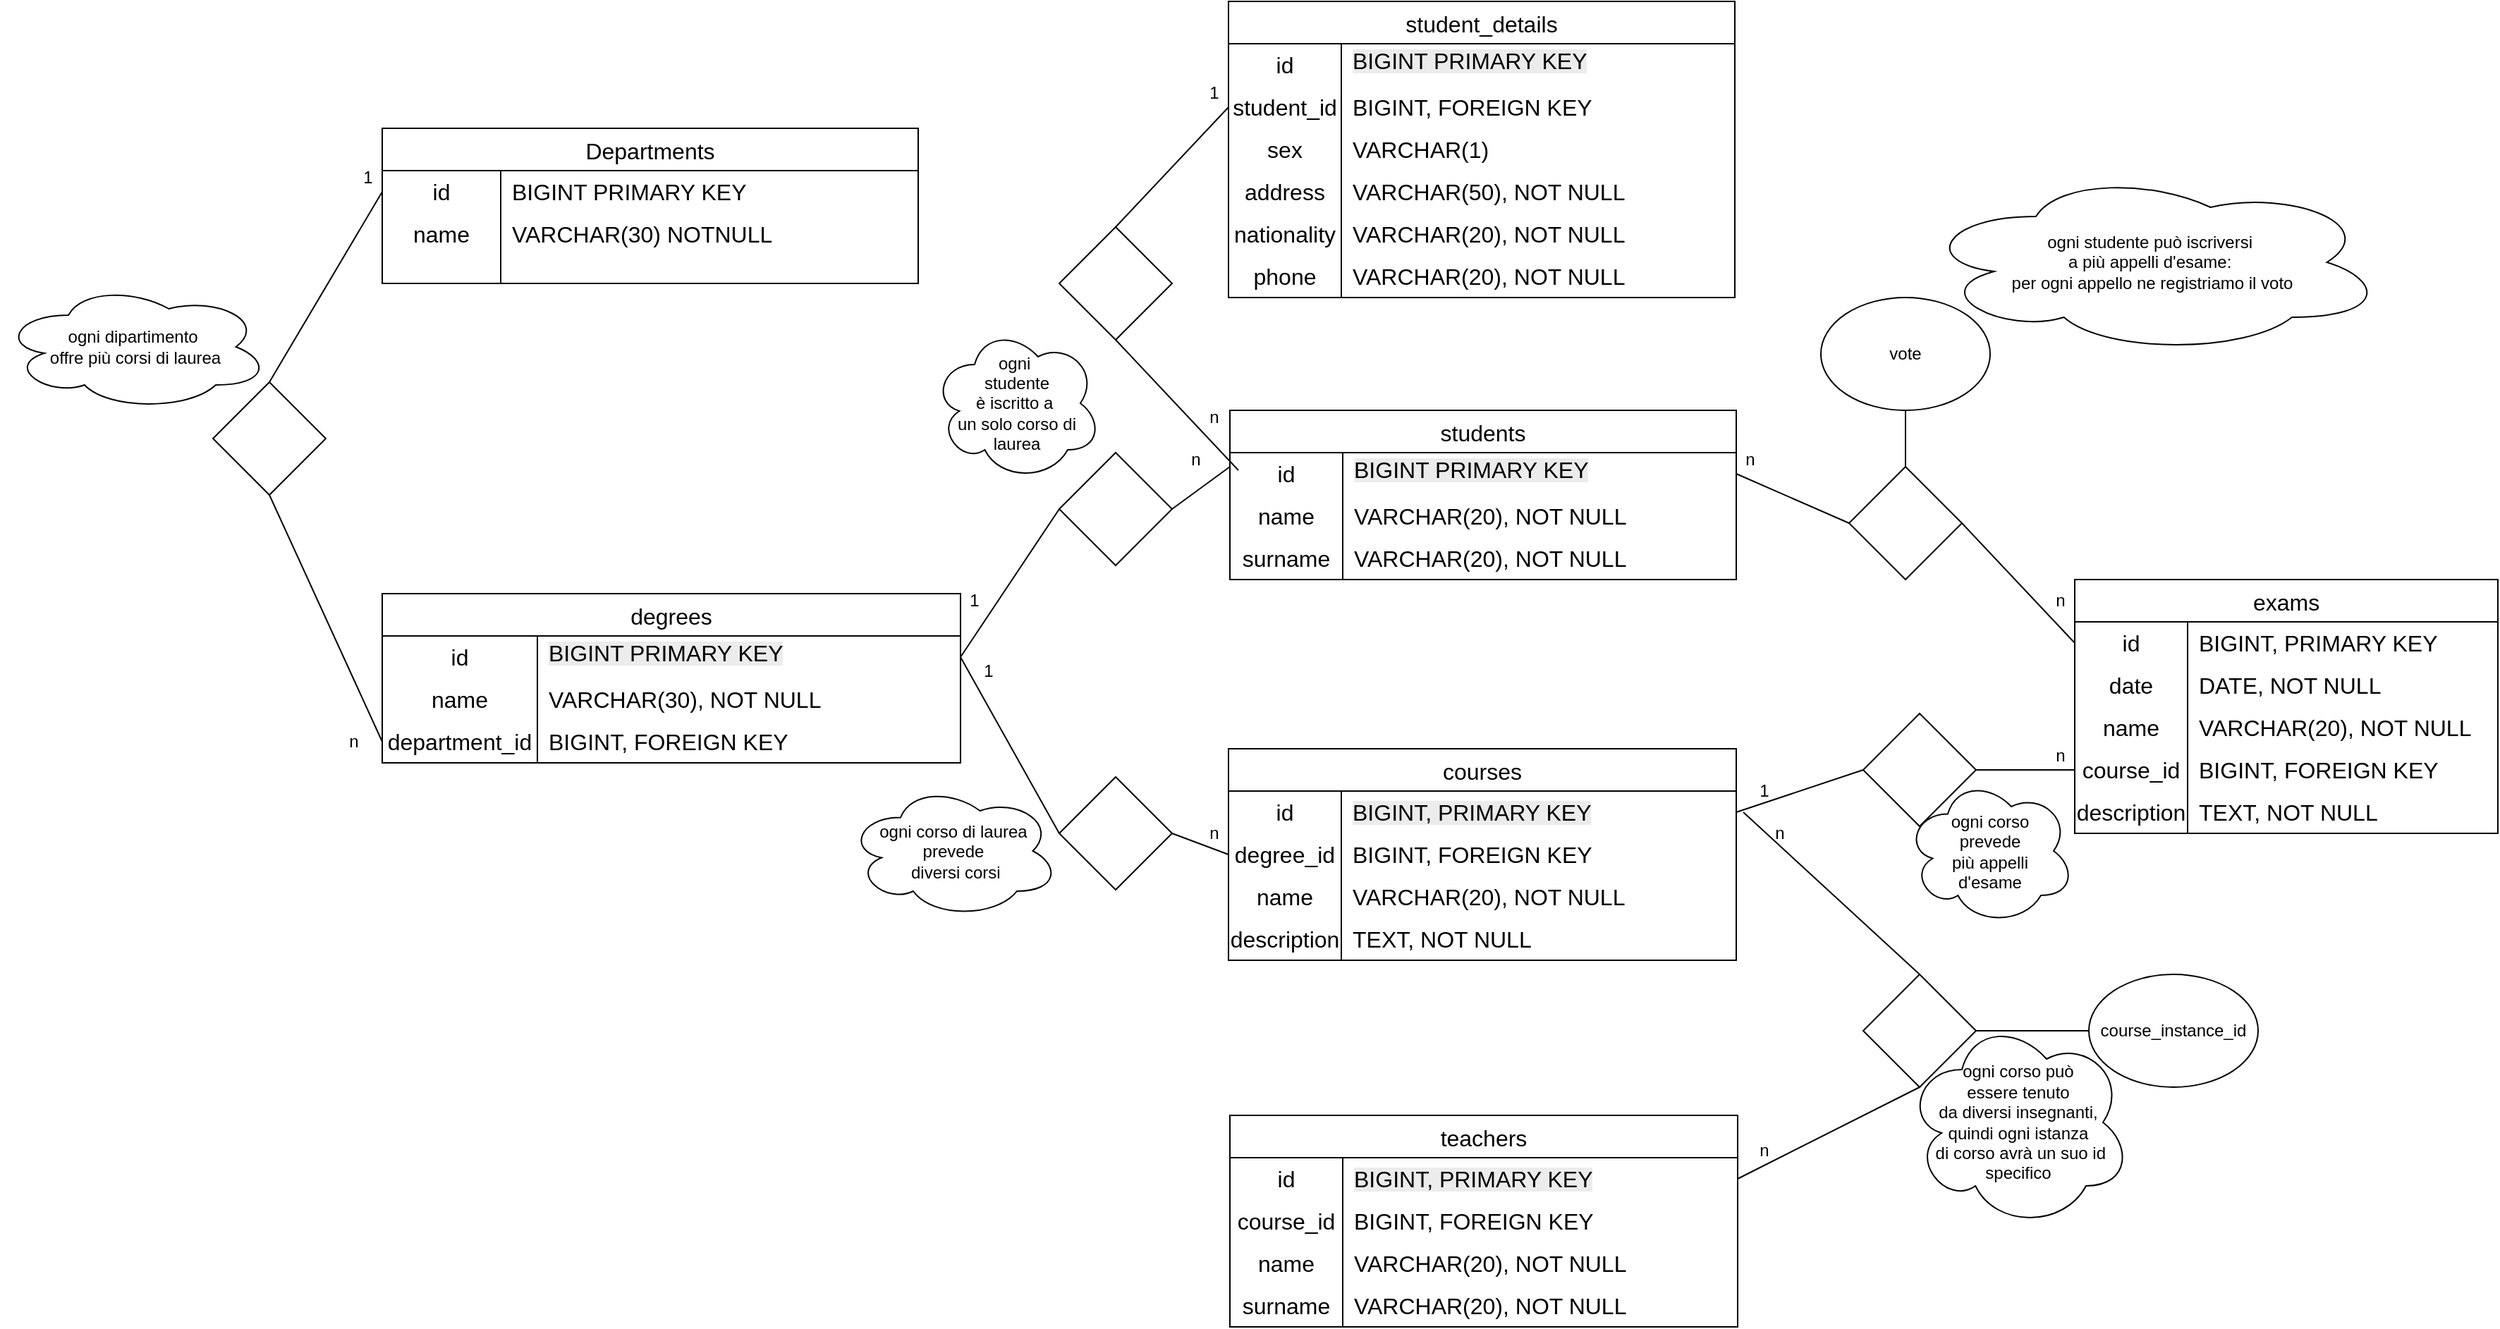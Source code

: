 <mxfile version="28.2.1">
  <diagram name="Pagina-1" id="-E3tYCJ0jbHr9k8f12Rf">
    <mxGraphModel dx="1237" dy="1810" grid="1" gridSize="10" guides="1" tooltips="1" connect="1" arrows="1" fold="1" page="1" pageScale="1" pageWidth="827" pageHeight="1169" math="0" shadow="0">
      <root>
        <mxCell id="0" />
        <mxCell id="1" parent="0" />
        <mxCell id="8nvDxhvOMaduqu1jIYat-2" value="Departments" style="shape=table;startSize=30;container=1;collapsible=0;childLayout=tableLayout;fixedRows=1;rowLines=0;fontStyle=0;strokeColor=default;fontSize=16;" parent="1" vertex="1">
          <mxGeometry x="280" y="40" width="380" height="110" as="geometry" />
        </mxCell>
        <mxCell id="8nvDxhvOMaduqu1jIYat-3" value="" style="shape=tableRow;horizontal=0;startSize=0;swimlaneHead=0;swimlaneBody=0;top=0;left=0;bottom=0;right=0;collapsible=0;dropTarget=0;fillColor=none;points=[[0,0.5],[1,0.5]];portConstraint=eastwest;strokeColor=inherit;fontSize=16;" parent="8nvDxhvOMaduqu1jIYat-2" vertex="1">
          <mxGeometry y="30" width="380" height="30" as="geometry" />
        </mxCell>
        <mxCell id="8nvDxhvOMaduqu1jIYat-4" value="id" style="shape=partialRectangle;html=1;whiteSpace=wrap;connectable=0;fillColor=none;top=0;left=0;bottom=0;right=0;overflow=hidden;pointerEvents=1;strokeColor=inherit;fontSize=16;" parent="8nvDxhvOMaduqu1jIYat-3" vertex="1">
          <mxGeometry width="84" height="30" as="geometry">
            <mxRectangle width="84" height="30" as="alternateBounds" />
          </mxGeometry>
        </mxCell>
        <mxCell id="8nvDxhvOMaduqu1jIYat-5" value="BIGINT PRIMARY KEY" style="shape=partialRectangle;html=1;whiteSpace=wrap;connectable=0;fillColor=none;top=0;left=0;bottom=0;right=0;align=left;spacingLeft=6;overflow=hidden;strokeColor=inherit;fontSize=16;" parent="8nvDxhvOMaduqu1jIYat-3" vertex="1">
          <mxGeometry x="84" width="296" height="30" as="geometry">
            <mxRectangle width="296" height="30" as="alternateBounds" />
          </mxGeometry>
        </mxCell>
        <mxCell id="8nvDxhvOMaduqu1jIYat-6" value="" style="shape=tableRow;horizontal=0;startSize=0;swimlaneHead=0;swimlaneBody=0;top=0;left=0;bottom=0;right=0;collapsible=0;dropTarget=0;fillColor=none;points=[[0,0.5],[1,0.5]];portConstraint=eastwest;strokeColor=inherit;fontSize=16;" parent="8nvDxhvOMaduqu1jIYat-2" vertex="1">
          <mxGeometry y="60" width="380" height="30" as="geometry" />
        </mxCell>
        <mxCell id="8nvDxhvOMaduqu1jIYat-7" value="name" style="shape=partialRectangle;html=1;whiteSpace=wrap;connectable=0;fillColor=none;top=0;left=0;bottom=0;right=0;overflow=hidden;strokeColor=inherit;fontSize=16;" parent="8nvDxhvOMaduqu1jIYat-6" vertex="1">
          <mxGeometry width="84" height="30" as="geometry">
            <mxRectangle width="84" height="30" as="alternateBounds" />
          </mxGeometry>
        </mxCell>
        <mxCell id="8nvDxhvOMaduqu1jIYat-8" value="VARCHAR(30) NOTNULL&amp;nbsp;" style="shape=partialRectangle;html=1;whiteSpace=wrap;connectable=0;fillColor=none;top=0;left=0;bottom=0;right=0;align=left;spacingLeft=6;overflow=hidden;strokeColor=inherit;fontSize=16;" parent="8nvDxhvOMaduqu1jIYat-6" vertex="1">
          <mxGeometry x="84" width="296" height="30" as="geometry">
            <mxRectangle width="296" height="30" as="alternateBounds" />
          </mxGeometry>
        </mxCell>
        <mxCell id="8nvDxhvOMaduqu1jIYat-9" value="" style="shape=tableRow;horizontal=0;startSize=0;swimlaneHead=0;swimlaneBody=0;top=0;left=0;bottom=0;right=0;collapsible=0;dropTarget=0;fillColor=none;points=[[0,0.5],[1,0.5]];portConstraint=eastwest;strokeColor=inherit;fontSize=16;" parent="8nvDxhvOMaduqu1jIYat-2" vertex="1">
          <mxGeometry y="90" width="380" height="20" as="geometry" />
        </mxCell>
        <mxCell id="8nvDxhvOMaduqu1jIYat-10" value="" style="shape=partialRectangle;html=1;whiteSpace=wrap;connectable=0;fillColor=none;top=0;left=0;bottom=0;right=0;overflow=hidden;strokeColor=inherit;fontSize=16;" parent="8nvDxhvOMaduqu1jIYat-9" vertex="1">
          <mxGeometry width="84" height="20" as="geometry">
            <mxRectangle width="84" height="20" as="alternateBounds" />
          </mxGeometry>
        </mxCell>
        <mxCell id="8nvDxhvOMaduqu1jIYat-11" value="" style="shape=partialRectangle;html=1;whiteSpace=wrap;connectable=0;fillColor=none;top=0;left=0;bottom=0;right=0;align=left;spacingLeft=6;overflow=hidden;strokeColor=inherit;fontSize=16;" parent="8nvDxhvOMaduqu1jIYat-9" vertex="1">
          <mxGeometry x="84" width="296" height="20" as="geometry">
            <mxRectangle width="296" height="20" as="alternateBounds" />
          </mxGeometry>
        </mxCell>
        <mxCell id="8nvDxhvOMaduqu1jIYat-12" value="degrees" style="shape=table;startSize=30;container=1;collapsible=0;childLayout=tableLayout;fixedRows=1;rowLines=0;fontStyle=0;strokeColor=default;fontSize=16;" parent="1" vertex="1">
          <mxGeometry x="280" y="370" width="410" height="120" as="geometry" />
        </mxCell>
        <mxCell id="8nvDxhvOMaduqu1jIYat-13" value="" style="shape=tableRow;horizontal=0;startSize=0;swimlaneHead=0;swimlaneBody=0;top=0;left=0;bottom=0;right=0;collapsible=0;dropTarget=0;fillColor=none;points=[[0,0.5],[1,0.5]];portConstraint=eastwest;strokeColor=inherit;fontSize=16;" parent="8nvDxhvOMaduqu1jIYat-12" vertex="1">
          <mxGeometry y="30" width="410" height="30" as="geometry" />
        </mxCell>
        <mxCell id="8nvDxhvOMaduqu1jIYat-14" value="id" style="shape=partialRectangle;html=1;whiteSpace=wrap;connectable=0;fillColor=none;top=0;left=0;bottom=0;right=0;overflow=hidden;pointerEvents=1;strokeColor=inherit;fontSize=16;" parent="8nvDxhvOMaduqu1jIYat-13" vertex="1">
          <mxGeometry width="110" height="30" as="geometry">
            <mxRectangle width="110" height="30" as="alternateBounds" />
          </mxGeometry>
        </mxCell>
        <mxCell id="8nvDxhvOMaduqu1jIYat-15" value="&lt;div&gt;&lt;span style=&quot;background-color: light-dark(rgb(236, 236, 236), rgb(34, 34, 34)); color: light-dark(rgb(0, 0, 0), rgb(237, 237, 237));&quot;&gt;BIGINT PRIMARY KEY&lt;/span&gt;&lt;/div&gt;&lt;div&gt;&lt;br&gt;&lt;/div&gt;" style="shape=partialRectangle;html=1;whiteSpace=wrap;connectable=0;fillColor=none;top=0;left=0;bottom=0;right=0;align=left;spacingLeft=6;overflow=hidden;strokeColor=inherit;fontSize=16;" parent="8nvDxhvOMaduqu1jIYat-13" vertex="1">
          <mxGeometry x="110" width="300" height="30" as="geometry">
            <mxRectangle width="300" height="30" as="alternateBounds" />
          </mxGeometry>
        </mxCell>
        <mxCell id="8nvDxhvOMaduqu1jIYat-16" value="" style="shape=tableRow;horizontal=0;startSize=0;swimlaneHead=0;swimlaneBody=0;top=0;left=0;bottom=0;right=0;collapsible=0;dropTarget=0;fillColor=none;points=[[0,0.5],[1,0.5]];portConstraint=eastwest;strokeColor=inherit;fontSize=16;" parent="8nvDxhvOMaduqu1jIYat-12" vertex="1">
          <mxGeometry y="60" width="410" height="30" as="geometry" />
        </mxCell>
        <mxCell id="8nvDxhvOMaduqu1jIYat-17" value="name" style="shape=partialRectangle;html=1;whiteSpace=wrap;connectable=0;fillColor=none;top=0;left=0;bottom=0;right=0;overflow=hidden;strokeColor=inherit;fontSize=16;" parent="8nvDxhvOMaduqu1jIYat-16" vertex="1">
          <mxGeometry width="110" height="30" as="geometry">
            <mxRectangle width="110" height="30" as="alternateBounds" />
          </mxGeometry>
        </mxCell>
        <mxCell id="8nvDxhvOMaduqu1jIYat-18" value="VARCHAR(30), NOT NULL" style="shape=partialRectangle;html=1;whiteSpace=wrap;connectable=0;fillColor=none;top=0;left=0;bottom=0;right=0;align=left;spacingLeft=6;overflow=hidden;strokeColor=inherit;fontSize=16;" parent="8nvDxhvOMaduqu1jIYat-16" vertex="1">
          <mxGeometry x="110" width="300" height="30" as="geometry">
            <mxRectangle width="300" height="30" as="alternateBounds" />
          </mxGeometry>
        </mxCell>
        <mxCell id="8nvDxhvOMaduqu1jIYat-19" value="" style="shape=tableRow;horizontal=0;startSize=0;swimlaneHead=0;swimlaneBody=0;top=0;left=0;bottom=0;right=0;collapsible=0;dropTarget=0;fillColor=none;points=[[0,0.5],[1,0.5]];portConstraint=eastwest;strokeColor=inherit;fontSize=16;" parent="8nvDxhvOMaduqu1jIYat-12" vertex="1">
          <mxGeometry y="90" width="410" height="30" as="geometry" />
        </mxCell>
        <mxCell id="8nvDxhvOMaduqu1jIYat-20" value="department_id" style="shape=partialRectangle;html=1;whiteSpace=wrap;connectable=0;fillColor=none;top=0;left=0;bottom=0;right=0;overflow=hidden;strokeColor=inherit;fontSize=16;" parent="8nvDxhvOMaduqu1jIYat-19" vertex="1">
          <mxGeometry width="110" height="30" as="geometry">
            <mxRectangle width="110" height="30" as="alternateBounds" />
          </mxGeometry>
        </mxCell>
        <mxCell id="8nvDxhvOMaduqu1jIYat-21" value="BIGINT, FOREIGN KEY" style="shape=partialRectangle;html=1;whiteSpace=wrap;connectable=0;fillColor=none;top=0;left=0;bottom=0;right=0;align=left;spacingLeft=6;overflow=hidden;strokeColor=inherit;fontSize=16;" parent="8nvDxhvOMaduqu1jIYat-19" vertex="1">
          <mxGeometry x="110" width="300" height="30" as="geometry">
            <mxRectangle width="300" height="30" as="alternateBounds" />
          </mxGeometry>
        </mxCell>
        <mxCell id="8nvDxhvOMaduqu1jIYat-25" value="" style="endArrow=none;html=1;rounded=0;entryX=0;entryY=0.5;entryDx=0;entryDy=0;" parent="1" target="8nvDxhvOMaduqu1jIYat-3" edge="1">
          <mxGeometry width="50" height="50" relative="1" as="geometry">
            <mxPoint x="200" y="220" as="sourcePoint" />
            <mxPoint x="440" y="310" as="targetPoint" />
          </mxGeometry>
        </mxCell>
        <mxCell id="8nvDxhvOMaduqu1jIYat-26" value="" style="endArrow=none;html=1;rounded=0;entryX=0.5;entryY=1;entryDx=0;entryDy=0;exitX=0;exitY=0.5;exitDx=0;exitDy=0;" parent="1" source="8nvDxhvOMaduqu1jIYat-19" target="8nvDxhvOMaduqu1jIYat-55" edge="1">
          <mxGeometry width="50" height="50" relative="1" as="geometry">
            <mxPoint x="390" y="360" as="sourcePoint" />
            <mxPoint x="198" y="309.01" as="targetPoint" />
          </mxGeometry>
        </mxCell>
        <mxCell id="8nvDxhvOMaduqu1jIYat-30" value="1" style="text;html=1;align=center;verticalAlign=middle;whiteSpace=wrap;rounded=0;" parent="1" vertex="1">
          <mxGeometry x="240" y="60" width="60" height="30" as="geometry" />
        </mxCell>
        <mxCell id="8nvDxhvOMaduqu1jIYat-31" value="n" style="text;html=1;align=center;verticalAlign=middle;whiteSpace=wrap;rounded=0;" parent="1" vertex="1">
          <mxGeometry x="230" y="460" width="60" height="30" as="geometry" />
        </mxCell>
        <mxCell id="8nvDxhvOMaduqu1jIYat-33" value="courses" style="shape=table;startSize=30;container=1;collapsible=0;childLayout=tableLayout;fixedRows=1;rowLines=0;fontStyle=0;strokeColor=default;fontSize=16;" parent="1" vertex="1">
          <mxGeometry x="880" y="480" width="360" height="150" as="geometry" />
        </mxCell>
        <mxCell id="8nvDxhvOMaduqu1jIYat-34" value="" style="shape=tableRow;horizontal=0;startSize=0;swimlaneHead=0;swimlaneBody=0;top=0;left=0;bottom=0;right=0;collapsible=0;dropTarget=0;fillColor=none;points=[[0,0.5],[1,0.5]];portConstraint=eastwest;strokeColor=inherit;fontSize=16;" parent="8nvDxhvOMaduqu1jIYat-33" vertex="1">
          <mxGeometry y="30" width="360" height="30" as="geometry" />
        </mxCell>
        <mxCell id="8nvDxhvOMaduqu1jIYat-35" value="id" style="shape=partialRectangle;html=1;whiteSpace=wrap;connectable=0;fillColor=none;top=0;left=0;bottom=0;right=0;overflow=hidden;pointerEvents=1;strokeColor=inherit;fontSize=16;" parent="8nvDxhvOMaduqu1jIYat-34" vertex="1">
          <mxGeometry width="80" height="30" as="geometry">
            <mxRectangle width="80" height="30" as="alternateBounds" />
          </mxGeometry>
        </mxCell>
        <mxCell id="8nvDxhvOMaduqu1jIYat-36" value="&lt;div&gt;&lt;span style=&quot;background-color: light-dark(rgb(236, 236, 236), rgb(34, 34, 34)); color: light-dark(rgb(0, 0, 0), rgb(237, 237, 237));&quot;&gt;BIGINT, PRIMARY KEY&lt;/span&gt;&lt;/div&gt;" style="shape=partialRectangle;html=1;whiteSpace=wrap;connectable=0;fillColor=none;top=0;left=0;bottom=0;right=0;align=left;spacingLeft=6;overflow=hidden;strokeColor=inherit;fontSize=16;" parent="8nvDxhvOMaduqu1jIYat-34" vertex="1">
          <mxGeometry x="80" width="280" height="30" as="geometry">
            <mxRectangle width="280" height="30" as="alternateBounds" />
          </mxGeometry>
        </mxCell>
        <mxCell id="8nvDxhvOMaduqu1jIYat-37" value="" style="shape=tableRow;horizontal=0;startSize=0;swimlaneHead=0;swimlaneBody=0;top=0;left=0;bottom=0;right=0;collapsible=0;dropTarget=0;fillColor=none;points=[[0,0.5],[1,0.5]];portConstraint=eastwest;strokeColor=inherit;fontSize=16;" parent="8nvDxhvOMaduqu1jIYat-33" vertex="1">
          <mxGeometry y="60" width="360" height="30" as="geometry" />
        </mxCell>
        <mxCell id="8nvDxhvOMaduqu1jIYat-38" value="degree_id" style="shape=partialRectangle;html=1;whiteSpace=wrap;connectable=0;fillColor=none;top=0;left=0;bottom=0;right=0;overflow=hidden;strokeColor=inherit;fontSize=16;" parent="8nvDxhvOMaduqu1jIYat-37" vertex="1">
          <mxGeometry width="80" height="30" as="geometry">
            <mxRectangle width="80" height="30" as="alternateBounds" />
          </mxGeometry>
        </mxCell>
        <mxCell id="8nvDxhvOMaduqu1jIYat-39" value="BIGINT, FOREIGN KEY" style="shape=partialRectangle;html=1;whiteSpace=wrap;connectable=0;fillColor=none;top=0;left=0;bottom=0;right=0;align=left;spacingLeft=6;overflow=hidden;strokeColor=inherit;fontSize=16;" parent="8nvDxhvOMaduqu1jIYat-37" vertex="1">
          <mxGeometry x="80" width="280" height="30" as="geometry">
            <mxRectangle width="280" height="30" as="alternateBounds" />
          </mxGeometry>
        </mxCell>
        <mxCell id="8nvDxhvOMaduqu1jIYat-40" value="" style="shape=tableRow;horizontal=0;startSize=0;swimlaneHead=0;swimlaneBody=0;top=0;left=0;bottom=0;right=0;collapsible=0;dropTarget=0;fillColor=none;points=[[0,0.5],[1,0.5]];portConstraint=eastwest;strokeColor=inherit;fontSize=16;" parent="8nvDxhvOMaduqu1jIYat-33" vertex="1">
          <mxGeometry y="90" width="360" height="30" as="geometry" />
        </mxCell>
        <mxCell id="8nvDxhvOMaduqu1jIYat-41" value="name" style="shape=partialRectangle;html=1;whiteSpace=wrap;connectable=0;fillColor=none;top=0;left=0;bottom=0;right=0;overflow=hidden;strokeColor=inherit;fontSize=16;" parent="8nvDxhvOMaduqu1jIYat-40" vertex="1">
          <mxGeometry width="80" height="30" as="geometry">
            <mxRectangle width="80" height="30" as="alternateBounds" />
          </mxGeometry>
        </mxCell>
        <mxCell id="8nvDxhvOMaduqu1jIYat-42" value="VARCHAR(20), NOT NULL" style="shape=partialRectangle;html=1;whiteSpace=wrap;connectable=0;fillColor=none;top=0;left=0;bottom=0;right=0;align=left;spacingLeft=6;overflow=hidden;strokeColor=inherit;fontSize=16;" parent="8nvDxhvOMaduqu1jIYat-40" vertex="1">
          <mxGeometry x="80" width="280" height="30" as="geometry">
            <mxRectangle width="280" height="30" as="alternateBounds" />
          </mxGeometry>
        </mxCell>
        <mxCell id="Ka8VW_cPlfqDBDVq3eg6-87" value="" style="shape=tableRow;horizontal=0;startSize=0;swimlaneHead=0;swimlaneBody=0;top=0;left=0;bottom=0;right=0;collapsible=0;dropTarget=0;fillColor=none;points=[[0,0.5],[1,0.5]];portConstraint=eastwest;strokeColor=inherit;fontSize=16;" vertex="1" parent="8nvDxhvOMaduqu1jIYat-33">
          <mxGeometry y="120" width="360" height="30" as="geometry" />
        </mxCell>
        <mxCell id="Ka8VW_cPlfqDBDVq3eg6-88" value="description" style="shape=partialRectangle;html=1;whiteSpace=wrap;connectable=0;fillColor=none;top=0;left=0;bottom=0;right=0;overflow=hidden;strokeColor=inherit;fontSize=16;" vertex="1" parent="Ka8VW_cPlfqDBDVq3eg6-87">
          <mxGeometry width="80" height="30" as="geometry">
            <mxRectangle width="80" height="30" as="alternateBounds" />
          </mxGeometry>
        </mxCell>
        <mxCell id="Ka8VW_cPlfqDBDVq3eg6-89" value="TEXT, NOT NULL" style="shape=partialRectangle;html=1;whiteSpace=wrap;connectable=0;fillColor=none;top=0;left=0;bottom=0;right=0;align=left;spacingLeft=6;overflow=hidden;strokeColor=inherit;fontSize=16;" vertex="1" parent="Ka8VW_cPlfqDBDVq3eg6-87">
          <mxGeometry x="80" width="280" height="30" as="geometry">
            <mxRectangle width="280" height="30" as="alternateBounds" />
          </mxGeometry>
        </mxCell>
        <mxCell id="8nvDxhvOMaduqu1jIYat-44" value="students" style="shape=table;startSize=30;container=1;collapsible=0;childLayout=tableLayout;fixedRows=1;rowLines=0;fontStyle=0;strokeColor=default;fontSize=16;" parent="1" vertex="1">
          <mxGeometry x="881" y="240" width="359" height="120" as="geometry" />
        </mxCell>
        <mxCell id="8nvDxhvOMaduqu1jIYat-45" value="" style="shape=tableRow;horizontal=0;startSize=0;swimlaneHead=0;swimlaneBody=0;top=0;left=0;bottom=0;right=0;collapsible=0;dropTarget=0;fillColor=none;points=[[0,0.5],[1,0.5]];portConstraint=eastwest;strokeColor=inherit;fontSize=16;" parent="8nvDxhvOMaduqu1jIYat-44" vertex="1">
          <mxGeometry y="30" width="359" height="30" as="geometry" />
        </mxCell>
        <mxCell id="8nvDxhvOMaduqu1jIYat-46" value="id" style="shape=partialRectangle;html=1;whiteSpace=wrap;connectable=0;fillColor=none;top=0;left=0;bottom=0;right=0;overflow=hidden;pointerEvents=1;strokeColor=inherit;fontSize=16;" parent="8nvDxhvOMaduqu1jIYat-45" vertex="1">
          <mxGeometry width="80" height="30" as="geometry">
            <mxRectangle width="80" height="30" as="alternateBounds" />
          </mxGeometry>
        </mxCell>
        <mxCell id="8nvDxhvOMaduqu1jIYat-47" value="&lt;div&gt;&lt;span style=&quot;background-color: light-dark(rgb(236, 236, 236), rgb(34, 34, 34)); color: light-dark(rgb(0, 0, 0), rgb(237, 237, 237));&quot;&gt;BIGINT PRIMARY KEY&lt;/span&gt;&lt;/div&gt;&lt;div&gt;&lt;br&gt;&lt;/div&gt;" style="shape=partialRectangle;html=1;whiteSpace=wrap;connectable=0;fillColor=none;top=0;left=0;bottom=0;right=0;align=left;spacingLeft=6;overflow=hidden;strokeColor=inherit;fontSize=16;" parent="8nvDxhvOMaduqu1jIYat-45" vertex="1">
          <mxGeometry x="80" width="279" height="30" as="geometry">
            <mxRectangle width="279" height="30" as="alternateBounds" />
          </mxGeometry>
        </mxCell>
        <mxCell id="8nvDxhvOMaduqu1jIYat-48" value="" style="shape=tableRow;horizontal=0;startSize=0;swimlaneHead=0;swimlaneBody=0;top=0;left=0;bottom=0;right=0;collapsible=0;dropTarget=0;fillColor=none;points=[[0,0.5],[1,0.5]];portConstraint=eastwest;strokeColor=inherit;fontSize=16;" parent="8nvDxhvOMaduqu1jIYat-44" vertex="1">
          <mxGeometry y="60" width="359" height="30" as="geometry" />
        </mxCell>
        <mxCell id="8nvDxhvOMaduqu1jIYat-49" value="name" style="shape=partialRectangle;html=1;whiteSpace=wrap;connectable=0;fillColor=none;top=0;left=0;bottom=0;right=0;overflow=hidden;strokeColor=inherit;fontSize=16;" parent="8nvDxhvOMaduqu1jIYat-48" vertex="1">
          <mxGeometry width="80" height="30" as="geometry">
            <mxRectangle width="80" height="30" as="alternateBounds" />
          </mxGeometry>
        </mxCell>
        <mxCell id="8nvDxhvOMaduqu1jIYat-50" value="VARCHAR(20), NOT NULL" style="shape=partialRectangle;html=1;whiteSpace=wrap;connectable=0;fillColor=none;top=0;left=0;bottom=0;right=0;align=left;spacingLeft=6;overflow=hidden;strokeColor=inherit;fontSize=16;" parent="8nvDxhvOMaduqu1jIYat-48" vertex="1">
          <mxGeometry x="80" width="279" height="30" as="geometry">
            <mxRectangle width="279" height="30" as="alternateBounds" />
          </mxGeometry>
        </mxCell>
        <mxCell id="8nvDxhvOMaduqu1jIYat-51" value="" style="shape=tableRow;horizontal=0;startSize=0;swimlaneHead=0;swimlaneBody=0;top=0;left=0;bottom=0;right=0;collapsible=0;dropTarget=0;fillColor=none;points=[[0,0.5],[1,0.5]];portConstraint=eastwest;strokeColor=inherit;fontSize=16;" parent="8nvDxhvOMaduqu1jIYat-44" vertex="1">
          <mxGeometry y="90" width="359" height="30" as="geometry" />
        </mxCell>
        <mxCell id="8nvDxhvOMaduqu1jIYat-52" value="surname" style="shape=partialRectangle;html=1;whiteSpace=wrap;connectable=0;fillColor=none;top=0;left=0;bottom=0;right=0;overflow=hidden;strokeColor=inherit;fontSize=16;" parent="8nvDxhvOMaduqu1jIYat-51" vertex="1">
          <mxGeometry width="80" height="30" as="geometry">
            <mxRectangle width="80" height="30" as="alternateBounds" />
          </mxGeometry>
        </mxCell>
        <mxCell id="8nvDxhvOMaduqu1jIYat-53" value="VARCHAR(20), NOT NULL" style="shape=partialRectangle;html=1;whiteSpace=wrap;connectable=0;fillColor=none;top=0;left=0;bottom=0;right=0;align=left;spacingLeft=6;overflow=hidden;strokeColor=inherit;fontSize=16;" parent="8nvDxhvOMaduqu1jIYat-51" vertex="1">
          <mxGeometry x="80" width="279" height="30" as="geometry">
            <mxRectangle width="279" height="30" as="alternateBounds" />
          </mxGeometry>
        </mxCell>
        <mxCell id="8nvDxhvOMaduqu1jIYat-54" value="" style="rhombus;whiteSpace=wrap;html=1;" parent="1" vertex="1">
          <mxGeometry x="760" y="270" width="80" height="80" as="geometry" />
        </mxCell>
        <mxCell id="8nvDxhvOMaduqu1jIYat-55" value="" style="rhombus;whiteSpace=wrap;html=1;" parent="1" vertex="1">
          <mxGeometry x="160" y="220" width="80" height="80" as="geometry" />
        </mxCell>
        <mxCell id="8nvDxhvOMaduqu1jIYat-56" value="" style="endArrow=none;html=1;rounded=0;exitX=1;exitY=0.5;exitDx=0;exitDy=0;entryX=0;entryY=0.5;entryDx=0;entryDy=0;" parent="1" source="8nvDxhvOMaduqu1jIYat-13" target="8nvDxhvOMaduqu1jIYat-54" edge="1">
          <mxGeometry width="50" height="50" relative="1" as="geometry">
            <mxPoint x="670" y="400" as="sourcePoint" />
            <mxPoint x="720" y="350" as="targetPoint" />
          </mxGeometry>
        </mxCell>
        <mxCell id="8nvDxhvOMaduqu1jIYat-57" value="" style="endArrow=none;html=1;rounded=0;exitX=1;exitY=0.5;exitDx=0;exitDy=0;" parent="1" source="8nvDxhvOMaduqu1jIYat-54" edge="1">
          <mxGeometry width="50" height="50" relative="1" as="geometry">
            <mxPoint x="831" y="330" as="sourcePoint" />
            <mxPoint x="881" y="280" as="targetPoint" />
          </mxGeometry>
        </mxCell>
        <mxCell id="8nvDxhvOMaduqu1jIYat-58" value="1" style="text;html=1;align=center;verticalAlign=middle;whiteSpace=wrap;rounded=0;" parent="1" vertex="1">
          <mxGeometry x="670" y="360" width="60" height="30" as="geometry" />
        </mxCell>
        <mxCell id="8nvDxhvOMaduqu1jIYat-59" value="n" style="text;html=1;align=center;verticalAlign=middle;whiteSpace=wrap;rounded=0;" parent="1" vertex="1">
          <mxGeometry x="827" y="260" width="60" height="30" as="geometry" />
        </mxCell>
        <mxCell id="8nvDxhvOMaduqu1jIYat-70" value="" style="rhombus;whiteSpace=wrap;html=1;" parent="1" vertex="1">
          <mxGeometry x="760" y="500" width="80" height="80" as="geometry" />
        </mxCell>
        <mxCell id="8nvDxhvOMaduqu1jIYat-71" value="" style="endArrow=none;html=1;rounded=0;entryX=1;entryY=0.5;entryDx=0;entryDy=0;exitX=0;exitY=0.5;exitDx=0;exitDy=0;" parent="1" source="8nvDxhvOMaduqu1jIYat-37" target="8nvDxhvOMaduqu1jIYat-70" edge="1">
          <mxGeometry width="50" height="50" relative="1" as="geometry">
            <mxPoint x="750" y="640" as="sourcePoint" />
            <mxPoint x="800" y="590" as="targetPoint" />
          </mxGeometry>
        </mxCell>
        <mxCell id="8nvDxhvOMaduqu1jIYat-72" value="" style="endArrow=none;html=1;rounded=0;exitX=0;exitY=0.5;exitDx=0;exitDy=0;entryX=1;entryY=0.5;entryDx=0;entryDy=0;" parent="1" source="8nvDxhvOMaduqu1jIYat-70" target="8nvDxhvOMaduqu1jIYat-13" edge="1">
          <mxGeometry width="50" height="50" relative="1" as="geometry">
            <mxPoint x="750" y="640" as="sourcePoint" />
            <mxPoint x="650" y="520" as="targetPoint" />
          </mxGeometry>
        </mxCell>
        <mxCell id="8nvDxhvOMaduqu1jIYat-73" value="1" style="text;html=1;align=center;verticalAlign=middle;whiteSpace=wrap;rounded=0;" parent="1" vertex="1">
          <mxGeometry x="680" y="410" width="60" height="30" as="geometry" />
        </mxCell>
        <mxCell id="8nvDxhvOMaduqu1jIYat-74" value="n" style="text;html=1;align=center;verticalAlign=middle;whiteSpace=wrap;rounded=0;" parent="1" vertex="1">
          <mxGeometry x="840" y="525" width="60" height="30" as="geometry" />
        </mxCell>
        <mxCell id="8nvDxhvOMaduqu1jIYat-75" value="" style="rhombus;whiteSpace=wrap;html=1;" parent="1" vertex="1">
          <mxGeometry x="1320" y="280" width="80" height="80" as="geometry" />
        </mxCell>
        <mxCell id="8nvDxhvOMaduqu1jIYat-76" value="" style="endArrow=none;html=1;rounded=0;entryX=0;entryY=0.5;entryDx=0;entryDy=0;exitX=1;exitY=0.5;exitDx=0;exitDy=0;" parent="1" source="8nvDxhvOMaduqu1jIYat-75" target="8nvDxhvOMaduqu1jIYat-61" edge="1">
          <mxGeometry width="50" height="50" relative="1" as="geometry">
            <mxPoint x="1370" y="455" as="sourcePoint" />
            <mxPoint x="1420" y="405" as="targetPoint" />
          </mxGeometry>
        </mxCell>
        <mxCell id="8nvDxhvOMaduqu1jIYat-77" value="" style="endArrow=none;html=1;rounded=0;exitX=1;exitY=0.5;exitDx=0;exitDy=0;entryX=0;entryY=0.5;entryDx=0;entryDy=0;" parent="1" source="8nvDxhvOMaduqu1jIYat-45" target="8nvDxhvOMaduqu1jIYat-75" edge="1">
          <mxGeometry width="50" height="50" relative="1" as="geometry">
            <mxPoint x="1270" y="300" as="sourcePoint" />
            <mxPoint x="1320" y="250" as="targetPoint" />
          </mxGeometry>
        </mxCell>
        <mxCell id="8nvDxhvOMaduqu1jIYat-78" value="" style="endArrow=none;html=1;rounded=0;exitX=0.5;exitY=0;exitDx=0;exitDy=0;" parent="1" source="8nvDxhvOMaduqu1jIYat-75" target="8nvDxhvOMaduqu1jIYat-79" edge="1">
          <mxGeometry width="50" height="50" relative="1" as="geometry">
            <mxPoint x="1420" y="250" as="sourcePoint" />
            <mxPoint x="1360" y="200" as="targetPoint" />
          </mxGeometry>
        </mxCell>
        <mxCell id="8nvDxhvOMaduqu1jIYat-79" value="vote" style="ellipse;whiteSpace=wrap;html=1;" parent="1" vertex="1">
          <mxGeometry x="1300" y="160" width="120" height="80" as="geometry" />
        </mxCell>
        <mxCell id="8nvDxhvOMaduqu1jIYat-80" value="n" style="text;html=1;align=center;verticalAlign=middle;whiteSpace=wrap;rounded=0;" parent="1" vertex="1">
          <mxGeometry x="1220" y="260" width="60" height="30" as="geometry" />
        </mxCell>
        <mxCell id="8nvDxhvOMaduqu1jIYat-81" value="n" style="text;html=1;align=center;verticalAlign=middle;whiteSpace=wrap;rounded=0;" parent="1" vertex="1">
          <mxGeometry x="1440" y="360" width="60" height="30" as="geometry" />
        </mxCell>
        <mxCell id="8nvDxhvOMaduqu1jIYat-83" value="" style="shape=tableRow;horizontal=0;startSize=0;swimlaneHead=0;swimlaneBody=0;top=0;left=0;bottom=0;right=0;collapsible=0;dropTarget=0;fillColor=none;points=[[0,0.5],[1,0.5]];portConstraint=eastwest;strokeColor=inherit;fontSize=16;" parent="1" vertex="1">
          <mxGeometry x="1420" y="500" width="300" height="30" as="geometry" />
        </mxCell>
        <mxCell id="8nvDxhvOMaduqu1jIYat-60" value="exams" style="shape=table;startSize=30;container=1;collapsible=0;childLayout=tableLayout;fixedRows=1;rowLines=0;fontStyle=0;strokeColor=default;fontSize=16;" parent="1" vertex="1">
          <mxGeometry x="1480" y="360" width="300" height="180" as="geometry" />
        </mxCell>
        <mxCell id="8nvDxhvOMaduqu1jIYat-61" value="" style="shape=tableRow;horizontal=0;startSize=0;swimlaneHead=0;swimlaneBody=0;top=0;left=0;bottom=0;right=0;collapsible=0;dropTarget=0;fillColor=none;points=[[0,0.5],[1,0.5]];portConstraint=eastwest;strokeColor=inherit;fontSize=16;" parent="8nvDxhvOMaduqu1jIYat-60" vertex="1">
          <mxGeometry y="30" width="300" height="30" as="geometry" />
        </mxCell>
        <mxCell id="8nvDxhvOMaduqu1jIYat-62" value="id" style="shape=partialRectangle;html=1;whiteSpace=wrap;connectable=0;fillColor=none;top=0;left=0;bottom=0;right=0;overflow=hidden;pointerEvents=1;strokeColor=inherit;fontSize=16;" parent="8nvDxhvOMaduqu1jIYat-61" vertex="1">
          <mxGeometry width="80" height="30" as="geometry">
            <mxRectangle width="80" height="30" as="alternateBounds" />
          </mxGeometry>
        </mxCell>
        <mxCell id="8nvDxhvOMaduqu1jIYat-63" value="BIGINT, PRIMARY KEY" style="shape=partialRectangle;html=1;whiteSpace=wrap;connectable=0;fillColor=none;top=0;left=0;bottom=0;right=0;align=left;spacingLeft=6;overflow=hidden;strokeColor=inherit;fontSize=16;" parent="8nvDxhvOMaduqu1jIYat-61" vertex="1">
          <mxGeometry x="80" width="220" height="30" as="geometry">
            <mxRectangle width="220" height="30" as="alternateBounds" />
          </mxGeometry>
        </mxCell>
        <mxCell id="8nvDxhvOMaduqu1jIYat-64" value="" style="shape=tableRow;horizontal=0;startSize=0;swimlaneHead=0;swimlaneBody=0;top=0;left=0;bottom=0;right=0;collapsible=0;dropTarget=0;fillColor=none;points=[[0,0.5],[1,0.5]];portConstraint=eastwest;strokeColor=inherit;fontSize=16;" parent="8nvDxhvOMaduqu1jIYat-60" vertex="1">
          <mxGeometry y="60" width="300" height="30" as="geometry" />
        </mxCell>
        <mxCell id="8nvDxhvOMaduqu1jIYat-65" value="date" style="shape=partialRectangle;html=1;whiteSpace=wrap;connectable=0;fillColor=none;top=0;left=0;bottom=0;right=0;overflow=hidden;strokeColor=inherit;fontSize=16;" parent="8nvDxhvOMaduqu1jIYat-64" vertex="1">
          <mxGeometry width="80" height="30" as="geometry">
            <mxRectangle width="80" height="30" as="alternateBounds" />
          </mxGeometry>
        </mxCell>
        <mxCell id="8nvDxhvOMaduqu1jIYat-66" value="DATE, NOT NULL" style="shape=partialRectangle;html=1;whiteSpace=wrap;connectable=0;fillColor=none;top=0;left=0;bottom=0;right=0;align=left;spacingLeft=6;overflow=hidden;strokeColor=inherit;fontSize=16;" parent="8nvDxhvOMaduqu1jIYat-64" vertex="1">
          <mxGeometry x="80" width="220" height="30" as="geometry">
            <mxRectangle width="220" height="30" as="alternateBounds" />
          </mxGeometry>
        </mxCell>
        <mxCell id="8nvDxhvOMaduqu1jIYat-67" value="" style="shape=tableRow;horizontal=0;startSize=0;swimlaneHead=0;swimlaneBody=0;top=0;left=0;bottom=0;right=0;collapsible=0;dropTarget=0;fillColor=none;points=[[0,0.5],[1,0.5]];portConstraint=eastwest;strokeColor=inherit;fontSize=16;" parent="8nvDxhvOMaduqu1jIYat-60" vertex="1">
          <mxGeometry y="90" width="300" height="30" as="geometry" />
        </mxCell>
        <mxCell id="8nvDxhvOMaduqu1jIYat-68" value="name" style="shape=partialRectangle;html=1;whiteSpace=wrap;connectable=0;fillColor=none;top=0;left=0;bottom=0;right=0;overflow=hidden;strokeColor=inherit;fontSize=16;" parent="8nvDxhvOMaduqu1jIYat-67" vertex="1">
          <mxGeometry width="80" height="30" as="geometry">
            <mxRectangle width="80" height="30" as="alternateBounds" />
          </mxGeometry>
        </mxCell>
        <mxCell id="8nvDxhvOMaduqu1jIYat-69" value="VARCHAR(20), NOT NULL" style="shape=partialRectangle;html=1;whiteSpace=wrap;connectable=0;fillColor=none;top=0;left=0;bottom=0;right=0;align=left;spacingLeft=6;overflow=hidden;strokeColor=inherit;fontSize=16;" parent="8nvDxhvOMaduqu1jIYat-67" vertex="1">
          <mxGeometry x="80" width="220" height="30" as="geometry">
            <mxRectangle width="220" height="30" as="alternateBounds" />
          </mxGeometry>
        </mxCell>
        <mxCell id="8nvDxhvOMaduqu1jIYat-86" value="" style="shape=tableRow;horizontal=0;startSize=0;swimlaneHead=0;swimlaneBody=0;top=0;left=0;bottom=0;right=0;collapsible=0;dropTarget=0;fillColor=none;points=[[0,0.5],[1,0.5]];portConstraint=eastwest;strokeColor=inherit;fontSize=16;" parent="8nvDxhvOMaduqu1jIYat-60" vertex="1">
          <mxGeometry y="120" width="300" height="30" as="geometry" />
        </mxCell>
        <mxCell id="8nvDxhvOMaduqu1jIYat-87" value="course_id" style="shape=partialRectangle;html=1;whiteSpace=wrap;connectable=0;fillColor=none;top=0;left=0;bottom=0;right=0;overflow=hidden;strokeColor=inherit;fontSize=16;" parent="8nvDxhvOMaduqu1jIYat-86" vertex="1">
          <mxGeometry width="80" height="30" as="geometry">
            <mxRectangle width="80" height="30" as="alternateBounds" />
          </mxGeometry>
        </mxCell>
        <mxCell id="8nvDxhvOMaduqu1jIYat-88" value="BIGINT, FOREIGN KEY" style="shape=partialRectangle;html=1;whiteSpace=wrap;connectable=0;fillColor=none;top=0;left=0;bottom=0;right=0;align=left;spacingLeft=6;overflow=hidden;strokeColor=inherit;fontSize=16;" parent="8nvDxhvOMaduqu1jIYat-86" vertex="1">
          <mxGeometry x="80" width="220" height="30" as="geometry">
            <mxRectangle width="220" height="30" as="alternateBounds" />
          </mxGeometry>
        </mxCell>
        <mxCell id="Ka8VW_cPlfqDBDVq3eg6-1" value="" style="shape=tableRow;horizontal=0;startSize=0;swimlaneHead=0;swimlaneBody=0;top=0;left=0;bottom=0;right=0;collapsible=0;dropTarget=0;fillColor=none;points=[[0,0.5],[1,0.5]];portConstraint=eastwest;strokeColor=inherit;fontSize=16;" vertex="1" parent="8nvDxhvOMaduqu1jIYat-60">
          <mxGeometry y="150" width="300" height="30" as="geometry" />
        </mxCell>
        <mxCell id="Ka8VW_cPlfqDBDVq3eg6-2" value="description" style="shape=partialRectangle;html=1;whiteSpace=wrap;connectable=0;fillColor=none;top=0;left=0;bottom=0;right=0;overflow=hidden;strokeColor=inherit;fontSize=16;" vertex="1" parent="Ka8VW_cPlfqDBDVq3eg6-1">
          <mxGeometry width="80" height="30" as="geometry">
            <mxRectangle width="80" height="30" as="alternateBounds" />
          </mxGeometry>
        </mxCell>
        <mxCell id="Ka8VW_cPlfqDBDVq3eg6-3" value="TEXT, NOT NULL" style="shape=partialRectangle;html=1;whiteSpace=wrap;connectable=0;fillColor=none;top=0;left=0;bottom=0;right=0;align=left;spacingLeft=6;overflow=hidden;strokeColor=inherit;fontSize=16;" vertex="1" parent="Ka8VW_cPlfqDBDVq3eg6-1">
          <mxGeometry x="80" width="220" height="30" as="geometry">
            <mxRectangle width="220" height="30" as="alternateBounds" />
          </mxGeometry>
        </mxCell>
        <mxCell id="8nvDxhvOMaduqu1jIYat-89" value="" style="rhombus;whiteSpace=wrap;html=1;" parent="1" vertex="1">
          <mxGeometry x="1330" y="455" width="80" height="80" as="geometry" />
        </mxCell>
        <mxCell id="8nvDxhvOMaduqu1jIYat-90" value="" style="endArrow=none;html=1;rounded=0;entryX=0;entryY=0.5;entryDx=0;entryDy=0;exitX=1;exitY=0.5;exitDx=0;exitDy=0;" parent="1" source="8nvDxhvOMaduqu1jIYat-89" target="8nvDxhvOMaduqu1jIYat-86" edge="1">
          <mxGeometry width="50" height="50" relative="1" as="geometry">
            <mxPoint x="1410" y="550" as="sourcePoint" />
            <mxPoint x="1460" y="500" as="targetPoint" />
          </mxGeometry>
        </mxCell>
        <mxCell id="8nvDxhvOMaduqu1jIYat-92" value="1" style="text;html=1;align=center;verticalAlign=middle;whiteSpace=wrap;rounded=0;" parent="1" vertex="1">
          <mxGeometry x="1230" y="495" width="60" height="30" as="geometry" />
        </mxCell>
        <mxCell id="8nvDxhvOMaduqu1jIYat-93" value="n" style="text;html=1;align=center;verticalAlign=middle;whiteSpace=wrap;rounded=0;" parent="1" vertex="1">
          <mxGeometry x="1440" y="470" width="60" height="30" as="geometry" />
        </mxCell>
        <mxCell id="8nvDxhvOMaduqu1jIYat-94" value="ogni studente può iscriversi&amp;nbsp;&lt;div&gt;a più appelli d&#39;esame:&amp;nbsp;&lt;/div&gt;&lt;div&gt;per ogni appello ne registriamo il voto&lt;/div&gt;" style="ellipse;shape=cloud;whiteSpace=wrap;html=1;" parent="1" vertex="1">
          <mxGeometry x="1370" y="70" width="330" height="130" as="geometry" />
        </mxCell>
        <mxCell id="8nvDxhvOMaduqu1jIYat-95" value="ogni corso di laurea&lt;div&gt;prevede&lt;/div&gt;&lt;div&gt;&amp;nbsp;diversi corsi&lt;/div&gt;" style="ellipse;shape=cloud;whiteSpace=wrap;html=1;" parent="1" vertex="1">
          <mxGeometry x="610" y="505" width="150" height="95" as="geometry" />
        </mxCell>
        <mxCell id="8nvDxhvOMaduqu1jIYat-96" value="ogni&amp;nbsp;&lt;div&gt;studente&lt;div&gt;è iscritto a&amp;nbsp;&lt;/div&gt;&lt;div&gt;un solo corso di laurea&lt;/div&gt;&lt;/div&gt;" style="ellipse;shape=cloud;whiteSpace=wrap;html=1;" parent="1" vertex="1">
          <mxGeometry x="670" y="180" width="120" height="110" as="geometry" />
        </mxCell>
        <mxCell id="8nvDxhvOMaduqu1jIYat-97" value="ogni dipartimento&amp;nbsp;&lt;div&gt;offre più corsi di laurea&lt;/div&gt;" style="ellipse;shape=cloud;whiteSpace=wrap;html=1;" parent="1" vertex="1">
          <mxGeometry x="10" y="150" width="190" height="90" as="geometry" />
        </mxCell>
        <mxCell id="8nvDxhvOMaduqu1jIYat-98" value="ogni corso&lt;div&gt;prevede&lt;/div&gt;&lt;div&gt;più appelli&lt;/div&gt;&lt;div&gt;d&#39;esame&lt;/div&gt;" style="ellipse;shape=cloud;whiteSpace=wrap;html=1;" parent="1" vertex="1">
          <mxGeometry x="1360" y="500" width="120" height="105" as="geometry" />
        </mxCell>
        <mxCell id="8nvDxhvOMaduqu1jIYat-99" value="teachers" style="shape=table;startSize=30;container=1;collapsible=0;childLayout=tableLayout;fixedRows=1;rowLines=0;fontStyle=0;strokeColor=default;fontSize=16;" parent="1" vertex="1">
          <mxGeometry x="881" y="740" width="360" height="150" as="geometry" />
        </mxCell>
        <mxCell id="8nvDxhvOMaduqu1jIYat-100" value="" style="shape=tableRow;horizontal=0;startSize=0;swimlaneHead=0;swimlaneBody=0;top=0;left=0;bottom=0;right=0;collapsible=0;dropTarget=0;fillColor=none;points=[[0,0.5],[1,0.5]];portConstraint=eastwest;strokeColor=inherit;fontSize=16;" parent="8nvDxhvOMaduqu1jIYat-99" vertex="1">
          <mxGeometry y="30" width="360" height="30" as="geometry" />
        </mxCell>
        <mxCell id="8nvDxhvOMaduqu1jIYat-101" value="id" style="shape=partialRectangle;html=1;whiteSpace=wrap;connectable=0;fillColor=none;top=0;left=0;bottom=0;right=0;overflow=hidden;pointerEvents=1;strokeColor=inherit;fontSize=16;" parent="8nvDxhvOMaduqu1jIYat-100" vertex="1">
          <mxGeometry width="80" height="30" as="geometry">
            <mxRectangle width="80" height="30" as="alternateBounds" />
          </mxGeometry>
        </mxCell>
        <mxCell id="8nvDxhvOMaduqu1jIYat-102" value="&lt;div&gt;&lt;span style=&quot;background-color: light-dark(rgb(236, 236, 236), rgb(34, 34, 34)); color: light-dark(rgb(0, 0, 0), rgb(237, 237, 237));&quot;&gt;BIGINT, PRIMARY KEY&lt;/span&gt;&lt;/div&gt;" style="shape=partialRectangle;html=1;whiteSpace=wrap;connectable=0;fillColor=none;top=0;left=0;bottom=0;right=0;align=left;spacingLeft=6;overflow=hidden;strokeColor=inherit;fontSize=16;" parent="8nvDxhvOMaduqu1jIYat-100" vertex="1">
          <mxGeometry x="80" width="280" height="30" as="geometry">
            <mxRectangle width="280" height="30" as="alternateBounds" />
          </mxGeometry>
        </mxCell>
        <mxCell id="8nvDxhvOMaduqu1jIYat-103" value="" style="shape=tableRow;horizontal=0;startSize=0;swimlaneHead=0;swimlaneBody=0;top=0;left=0;bottom=0;right=0;collapsible=0;dropTarget=0;fillColor=none;points=[[0,0.5],[1,0.5]];portConstraint=eastwest;strokeColor=inherit;fontSize=16;" parent="8nvDxhvOMaduqu1jIYat-99" vertex="1">
          <mxGeometry y="60" width="360" height="30" as="geometry" />
        </mxCell>
        <mxCell id="8nvDxhvOMaduqu1jIYat-104" value="course_id" style="shape=partialRectangle;html=1;whiteSpace=wrap;connectable=0;fillColor=none;top=0;left=0;bottom=0;right=0;overflow=hidden;strokeColor=inherit;fontSize=16;" parent="8nvDxhvOMaduqu1jIYat-103" vertex="1">
          <mxGeometry width="80" height="30" as="geometry">
            <mxRectangle width="80" height="30" as="alternateBounds" />
          </mxGeometry>
        </mxCell>
        <mxCell id="8nvDxhvOMaduqu1jIYat-105" value="BIGINT, FOREIGN KEY" style="shape=partialRectangle;html=1;whiteSpace=wrap;connectable=0;fillColor=none;top=0;left=0;bottom=0;right=0;align=left;spacingLeft=6;overflow=hidden;strokeColor=inherit;fontSize=16;" parent="8nvDxhvOMaduqu1jIYat-103" vertex="1">
          <mxGeometry x="80" width="280" height="30" as="geometry">
            <mxRectangle width="280" height="30" as="alternateBounds" />
          </mxGeometry>
        </mxCell>
        <mxCell id="8nvDxhvOMaduqu1jIYat-106" value="" style="shape=tableRow;horizontal=0;startSize=0;swimlaneHead=0;swimlaneBody=0;top=0;left=0;bottom=0;right=0;collapsible=0;dropTarget=0;fillColor=none;points=[[0,0.5],[1,0.5]];portConstraint=eastwest;strokeColor=inherit;fontSize=16;" parent="8nvDxhvOMaduqu1jIYat-99" vertex="1">
          <mxGeometry y="90" width="360" height="30" as="geometry" />
        </mxCell>
        <mxCell id="8nvDxhvOMaduqu1jIYat-107" value="name" style="shape=partialRectangle;html=1;whiteSpace=wrap;connectable=0;fillColor=none;top=0;left=0;bottom=0;right=0;overflow=hidden;strokeColor=inherit;fontSize=16;" parent="8nvDxhvOMaduqu1jIYat-106" vertex="1">
          <mxGeometry width="80" height="30" as="geometry">
            <mxRectangle width="80" height="30" as="alternateBounds" />
          </mxGeometry>
        </mxCell>
        <mxCell id="8nvDxhvOMaduqu1jIYat-108" value="VARCHAR(20), NOT NULL" style="shape=partialRectangle;html=1;whiteSpace=wrap;connectable=0;fillColor=none;top=0;left=0;bottom=0;right=0;align=left;spacingLeft=6;overflow=hidden;strokeColor=inherit;fontSize=16;" parent="8nvDxhvOMaduqu1jIYat-106" vertex="1">
          <mxGeometry x="80" width="280" height="30" as="geometry">
            <mxRectangle width="280" height="30" as="alternateBounds" />
          </mxGeometry>
        </mxCell>
        <mxCell id="Ka8VW_cPlfqDBDVq3eg6-90" value="" style="shape=tableRow;horizontal=0;startSize=0;swimlaneHead=0;swimlaneBody=0;top=0;left=0;bottom=0;right=0;collapsible=0;dropTarget=0;fillColor=none;points=[[0,0.5],[1,0.5]];portConstraint=eastwest;strokeColor=inherit;fontSize=16;" vertex="1" parent="8nvDxhvOMaduqu1jIYat-99">
          <mxGeometry y="120" width="360" height="30" as="geometry" />
        </mxCell>
        <mxCell id="Ka8VW_cPlfqDBDVq3eg6-91" value="surname" style="shape=partialRectangle;html=1;whiteSpace=wrap;connectable=0;fillColor=none;top=0;left=0;bottom=0;right=0;overflow=hidden;strokeColor=inherit;fontSize=16;" vertex="1" parent="Ka8VW_cPlfqDBDVq3eg6-90">
          <mxGeometry width="80" height="30" as="geometry">
            <mxRectangle width="80" height="30" as="alternateBounds" />
          </mxGeometry>
        </mxCell>
        <mxCell id="Ka8VW_cPlfqDBDVq3eg6-92" value="VARCHAR(20), NOT NULL" style="shape=partialRectangle;html=1;whiteSpace=wrap;connectable=0;fillColor=none;top=0;left=0;bottom=0;right=0;align=left;spacingLeft=6;overflow=hidden;strokeColor=inherit;fontSize=16;" vertex="1" parent="Ka8VW_cPlfqDBDVq3eg6-90">
          <mxGeometry x="80" width="280" height="30" as="geometry">
            <mxRectangle width="280" height="30" as="alternateBounds" />
          </mxGeometry>
        </mxCell>
        <mxCell id="8nvDxhvOMaduqu1jIYat-109" value="" style="endArrow=none;html=1;rounded=0;entryX=0;entryY=0.5;entryDx=0;entryDy=0;" parent="1" target="8nvDxhvOMaduqu1jIYat-89" edge="1">
          <mxGeometry width="50" height="50" relative="1" as="geometry">
            <mxPoint x="1240" y="525" as="sourcePoint" />
            <mxPoint x="1320" y="530" as="targetPoint" />
          </mxGeometry>
        </mxCell>
        <mxCell id="8nvDxhvOMaduqu1jIYat-110" value="" style="rhombus;whiteSpace=wrap;html=1;" parent="1" vertex="1">
          <mxGeometry x="1330" y="640" width="80" height="80" as="geometry" />
        </mxCell>
        <mxCell id="8nvDxhvOMaduqu1jIYat-111" value="ogni corso può&lt;div&gt;&amp;nbsp;essere tenuto&amp;nbsp;&lt;/div&gt;&lt;div&gt;da diversi insegnanti,&lt;/div&gt;&lt;div&gt;quindi ogni istanza&lt;/div&gt;&lt;div&gt;&amp;nbsp;di corso avrà un suo id specifico&lt;/div&gt;" style="ellipse;shape=cloud;whiteSpace=wrap;html=1;" parent="1" vertex="1">
          <mxGeometry x="1360" y="670" width="160" height="150" as="geometry" />
        </mxCell>
        <mxCell id="8nvDxhvOMaduqu1jIYat-112" value="" style="endArrow=none;html=1;rounded=0;exitX=0.5;exitY=0;exitDx=0;exitDy=0;" parent="1" source="8nvDxhvOMaduqu1jIYat-110" edge="1">
          <mxGeometry width="50" height="50" relative="1" as="geometry">
            <mxPoint x="1240" y="620" as="sourcePoint" />
            <mxPoint x="1245" y="525" as="targetPoint" />
          </mxGeometry>
        </mxCell>
        <mxCell id="8nvDxhvOMaduqu1jIYat-113" value="" style="endArrow=none;html=1;rounded=0;entryX=0.5;entryY=1;entryDx=0;entryDy=0;exitX=1;exitY=0.5;exitDx=0;exitDy=0;" parent="1" source="8nvDxhvOMaduqu1jIYat-100" target="8nvDxhvOMaduqu1jIYat-110" edge="1">
          <mxGeometry width="50" height="50" relative="1" as="geometry">
            <mxPoint x="1300" y="800" as="sourcePoint" />
            <mxPoint x="1350" y="750" as="targetPoint" />
          </mxGeometry>
        </mxCell>
        <mxCell id="8nvDxhvOMaduqu1jIYat-114" value="n" style="text;html=1;align=center;verticalAlign=middle;whiteSpace=wrap;rounded=0;" parent="1" vertex="1">
          <mxGeometry x="1241" y="525" width="60" height="30" as="geometry" />
        </mxCell>
        <mxCell id="8nvDxhvOMaduqu1jIYat-115" value="n" style="text;html=1;align=center;verticalAlign=middle;whiteSpace=wrap;rounded=0;" parent="1" vertex="1">
          <mxGeometry x="1230" y="750" width="60" height="30" as="geometry" />
        </mxCell>
        <mxCell id="8nvDxhvOMaduqu1jIYat-116" value="course_instance_id" style="ellipse;whiteSpace=wrap;html=1;" parent="1" vertex="1">
          <mxGeometry x="1490" y="640" width="120" height="80" as="geometry" />
        </mxCell>
        <mxCell id="8nvDxhvOMaduqu1jIYat-117" value="" style="endArrow=none;html=1;rounded=0;entryX=0;entryY=0.5;entryDx=0;entryDy=0;exitX=1;exitY=0.5;exitDx=0;exitDy=0;" parent="1" source="8nvDxhvOMaduqu1jIYat-110" target="8nvDxhvOMaduqu1jIYat-116" edge="1">
          <mxGeometry width="50" height="50" relative="1" as="geometry">
            <mxPoint x="1410" y="730" as="sourcePoint" />
            <mxPoint x="1460" y="680" as="targetPoint" />
          </mxGeometry>
        </mxCell>
        <mxCell id="Ka8VW_cPlfqDBDVq3eg6-4" value="student_details" style="shape=table;startSize=30;container=1;collapsible=0;childLayout=tableLayout;fixedRows=1;rowLines=0;fontStyle=0;strokeColor=default;fontSize=16;" vertex="1" parent="1">
          <mxGeometry x="880" y="-50" width="359" height="210" as="geometry" />
        </mxCell>
        <mxCell id="Ka8VW_cPlfqDBDVq3eg6-5" value="" style="shape=tableRow;horizontal=0;startSize=0;swimlaneHead=0;swimlaneBody=0;top=0;left=0;bottom=0;right=0;collapsible=0;dropTarget=0;fillColor=none;points=[[0,0.5],[1,0.5]];portConstraint=eastwest;strokeColor=inherit;fontSize=16;" vertex="1" parent="Ka8VW_cPlfqDBDVq3eg6-4">
          <mxGeometry y="30" width="359" height="30" as="geometry" />
        </mxCell>
        <mxCell id="Ka8VW_cPlfqDBDVq3eg6-6" value="id" style="shape=partialRectangle;html=1;whiteSpace=wrap;connectable=0;fillColor=none;top=0;left=0;bottom=0;right=0;overflow=hidden;pointerEvents=1;strokeColor=inherit;fontSize=16;" vertex="1" parent="Ka8VW_cPlfqDBDVq3eg6-5">
          <mxGeometry width="80" height="30" as="geometry">
            <mxRectangle width="80" height="30" as="alternateBounds" />
          </mxGeometry>
        </mxCell>
        <mxCell id="Ka8VW_cPlfqDBDVq3eg6-7" value="&lt;div&gt;&lt;span style=&quot;background-color: light-dark(rgb(236, 236, 236), rgb(34, 34, 34)); color: light-dark(rgb(0, 0, 0), rgb(237, 237, 237));&quot;&gt;BIGINT PRIMARY KEY&lt;/span&gt;&lt;/div&gt;&lt;div&gt;&lt;br&gt;&lt;/div&gt;" style="shape=partialRectangle;html=1;whiteSpace=wrap;connectable=0;fillColor=none;top=0;left=0;bottom=0;right=0;align=left;spacingLeft=6;overflow=hidden;strokeColor=inherit;fontSize=16;" vertex="1" parent="Ka8VW_cPlfqDBDVq3eg6-5">
          <mxGeometry x="80" width="279" height="30" as="geometry">
            <mxRectangle width="279" height="30" as="alternateBounds" />
          </mxGeometry>
        </mxCell>
        <mxCell id="Ka8VW_cPlfqDBDVq3eg6-69" value="" style="shape=tableRow;horizontal=0;startSize=0;swimlaneHead=0;swimlaneBody=0;top=0;left=0;bottom=0;right=0;collapsible=0;dropTarget=0;fillColor=none;points=[[0,0.5],[1,0.5]];portConstraint=eastwest;strokeColor=inherit;fontSize=16;" vertex="1" parent="Ka8VW_cPlfqDBDVq3eg6-4">
          <mxGeometry y="60" width="359" height="30" as="geometry" />
        </mxCell>
        <mxCell id="Ka8VW_cPlfqDBDVq3eg6-70" value="student_id" style="shape=partialRectangle;html=1;whiteSpace=wrap;connectable=0;fillColor=none;top=0;left=0;bottom=0;right=0;overflow=hidden;strokeColor=inherit;fontSize=16;" vertex="1" parent="Ka8VW_cPlfqDBDVq3eg6-69">
          <mxGeometry width="80" height="30" as="geometry">
            <mxRectangle width="80" height="30" as="alternateBounds" />
          </mxGeometry>
        </mxCell>
        <mxCell id="Ka8VW_cPlfqDBDVq3eg6-71" value="BIGINT, FOREIGN KEY" style="shape=partialRectangle;html=1;whiteSpace=wrap;connectable=0;fillColor=none;top=0;left=0;bottom=0;right=0;align=left;spacingLeft=6;overflow=hidden;strokeColor=inherit;fontSize=16;" vertex="1" parent="Ka8VW_cPlfqDBDVq3eg6-69">
          <mxGeometry x="80" width="279" height="30" as="geometry">
            <mxRectangle width="279" height="30" as="alternateBounds" />
          </mxGeometry>
        </mxCell>
        <mxCell id="Ka8VW_cPlfqDBDVq3eg6-17" value="" style="shape=tableRow;horizontal=0;startSize=0;swimlaneHead=0;swimlaneBody=0;top=0;left=0;bottom=0;right=0;collapsible=0;dropTarget=0;fillColor=none;points=[[0,0.5],[1,0.5]];portConstraint=eastwest;strokeColor=inherit;fontSize=16;" vertex="1" parent="Ka8VW_cPlfqDBDVq3eg6-4">
          <mxGeometry y="90" width="359" height="30" as="geometry" />
        </mxCell>
        <mxCell id="Ka8VW_cPlfqDBDVq3eg6-18" value="sex" style="shape=partialRectangle;html=1;whiteSpace=wrap;connectable=0;fillColor=none;top=0;left=0;bottom=0;right=0;overflow=hidden;strokeColor=inherit;fontSize=16;" vertex="1" parent="Ka8VW_cPlfqDBDVq3eg6-17">
          <mxGeometry width="80" height="30" as="geometry">
            <mxRectangle width="80" height="30" as="alternateBounds" />
          </mxGeometry>
        </mxCell>
        <mxCell id="Ka8VW_cPlfqDBDVq3eg6-19" value="VARCHAR(1)" style="shape=partialRectangle;html=1;whiteSpace=wrap;connectable=0;fillColor=none;top=0;left=0;bottom=0;right=0;align=left;spacingLeft=6;overflow=hidden;strokeColor=inherit;fontSize=16;" vertex="1" parent="Ka8VW_cPlfqDBDVq3eg6-17">
          <mxGeometry x="80" width="279" height="30" as="geometry">
            <mxRectangle width="279" height="30" as="alternateBounds" />
          </mxGeometry>
        </mxCell>
        <mxCell id="Ka8VW_cPlfqDBDVq3eg6-8" value="" style="shape=tableRow;horizontal=0;startSize=0;swimlaneHead=0;swimlaneBody=0;top=0;left=0;bottom=0;right=0;collapsible=0;dropTarget=0;fillColor=none;points=[[0,0.5],[1,0.5]];portConstraint=eastwest;strokeColor=inherit;fontSize=16;" vertex="1" parent="Ka8VW_cPlfqDBDVq3eg6-4">
          <mxGeometry y="120" width="359" height="30" as="geometry" />
        </mxCell>
        <mxCell id="Ka8VW_cPlfqDBDVq3eg6-9" value="address" style="shape=partialRectangle;html=1;whiteSpace=wrap;connectable=0;fillColor=none;top=0;left=0;bottom=0;right=0;overflow=hidden;strokeColor=inherit;fontSize=16;" vertex="1" parent="Ka8VW_cPlfqDBDVq3eg6-8">
          <mxGeometry width="80" height="30" as="geometry">
            <mxRectangle width="80" height="30" as="alternateBounds" />
          </mxGeometry>
        </mxCell>
        <mxCell id="Ka8VW_cPlfqDBDVq3eg6-10" value="VARCHAR(50), NOT NULL" style="shape=partialRectangle;html=1;whiteSpace=wrap;connectable=0;fillColor=none;top=0;left=0;bottom=0;right=0;align=left;spacingLeft=6;overflow=hidden;strokeColor=inherit;fontSize=16;" vertex="1" parent="Ka8VW_cPlfqDBDVq3eg6-8">
          <mxGeometry x="80" width="279" height="30" as="geometry">
            <mxRectangle width="279" height="30" as="alternateBounds" />
          </mxGeometry>
        </mxCell>
        <mxCell id="Ka8VW_cPlfqDBDVq3eg6-11" value="" style="shape=tableRow;horizontal=0;startSize=0;swimlaneHead=0;swimlaneBody=0;top=0;left=0;bottom=0;right=0;collapsible=0;dropTarget=0;fillColor=none;points=[[0,0.5],[1,0.5]];portConstraint=eastwest;strokeColor=inherit;fontSize=16;" vertex="1" parent="Ka8VW_cPlfqDBDVq3eg6-4">
          <mxGeometry y="150" width="359" height="30" as="geometry" />
        </mxCell>
        <mxCell id="Ka8VW_cPlfqDBDVq3eg6-12" value="nationality" style="shape=partialRectangle;html=1;whiteSpace=wrap;connectable=0;fillColor=none;top=0;left=0;bottom=0;right=0;overflow=hidden;strokeColor=inherit;fontSize=16;" vertex="1" parent="Ka8VW_cPlfqDBDVq3eg6-11">
          <mxGeometry width="80" height="30" as="geometry">
            <mxRectangle width="80" height="30" as="alternateBounds" />
          </mxGeometry>
        </mxCell>
        <mxCell id="Ka8VW_cPlfqDBDVq3eg6-13" value="VARCHAR(20), NOT NULL" style="shape=partialRectangle;html=1;whiteSpace=wrap;connectable=0;fillColor=none;top=0;left=0;bottom=0;right=0;align=left;spacingLeft=6;overflow=hidden;strokeColor=inherit;fontSize=16;" vertex="1" parent="Ka8VW_cPlfqDBDVq3eg6-11">
          <mxGeometry x="80" width="279" height="30" as="geometry">
            <mxRectangle width="279" height="30" as="alternateBounds" />
          </mxGeometry>
        </mxCell>
        <mxCell id="Ka8VW_cPlfqDBDVq3eg6-14" value="" style="shape=tableRow;horizontal=0;startSize=0;swimlaneHead=0;swimlaneBody=0;top=0;left=0;bottom=0;right=0;collapsible=0;dropTarget=0;fillColor=none;points=[[0,0.5],[1,0.5]];portConstraint=eastwest;strokeColor=inherit;fontSize=16;" vertex="1" parent="Ka8VW_cPlfqDBDVq3eg6-4">
          <mxGeometry y="180" width="359" height="30" as="geometry" />
        </mxCell>
        <mxCell id="Ka8VW_cPlfqDBDVq3eg6-15" value="phone" style="shape=partialRectangle;html=1;whiteSpace=wrap;connectable=0;fillColor=none;top=0;left=0;bottom=0;right=0;overflow=hidden;strokeColor=inherit;fontSize=16;" vertex="1" parent="Ka8VW_cPlfqDBDVq3eg6-14">
          <mxGeometry width="80" height="30" as="geometry">
            <mxRectangle width="80" height="30" as="alternateBounds" />
          </mxGeometry>
        </mxCell>
        <mxCell id="Ka8VW_cPlfqDBDVq3eg6-16" value="VARCHAR(20), NOT NULL" style="shape=partialRectangle;html=1;whiteSpace=wrap;connectable=0;fillColor=none;top=0;left=0;bottom=0;right=0;align=left;spacingLeft=6;overflow=hidden;strokeColor=inherit;fontSize=16;" vertex="1" parent="Ka8VW_cPlfqDBDVq3eg6-14">
          <mxGeometry x="80" width="279" height="30" as="geometry">
            <mxRectangle width="279" height="30" as="alternateBounds" />
          </mxGeometry>
        </mxCell>
        <mxCell id="Ka8VW_cPlfqDBDVq3eg6-72" value="" style="rhombus;whiteSpace=wrap;html=1;" vertex="1" parent="1">
          <mxGeometry x="760" y="110" width="80" height="80" as="geometry" />
        </mxCell>
        <mxCell id="Ka8VW_cPlfqDBDVq3eg6-73" value="" style="endArrow=none;html=1;rounded=0;entryX=0;entryY=0.5;entryDx=0;entryDy=0;exitX=0.5;exitY=0;exitDx=0;exitDy=0;" edge="1" parent="1" source="Ka8VW_cPlfqDBDVq3eg6-72" target="Ka8VW_cPlfqDBDVq3eg6-69">
          <mxGeometry width="50" height="50" relative="1" as="geometry">
            <mxPoint x="1000" y="80" as="sourcePoint" />
            <mxPoint x="1050" y="30" as="targetPoint" />
          </mxGeometry>
        </mxCell>
        <mxCell id="Ka8VW_cPlfqDBDVq3eg6-74" value="" style="endArrow=none;html=1;rounded=0;entryX=0.5;entryY=1;entryDx=0;entryDy=0;exitX=1;exitY=0.75;exitDx=0;exitDy=0;" edge="1" parent="1" source="8nvDxhvOMaduqu1jIYat-59" target="Ka8VW_cPlfqDBDVq3eg6-72">
          <mxGeometry width="50" height="50" relative="1" as="geometry">
            <mxPoint x="780" y="270" as="sourcePoint" />
            <mxPoint x="830" y="220" as="targetPoint" />
          </mxGeometry>
        </mxCell>
        <mxCell id="Ka8VW_cPlfqDBDVq3eg6-75" value="n" style="text;html=1;align=center;verticalAlign=middle;whiteSpace=wrap;rounded=0;" vertex="1" parent="1">
          <mxGeometry x="840" y="230" width="60" height="30" as="geometry" />
        </mxCell>
        <mxCell id="Ka8VW_cPlfqDBDVq3eg6-76" value="1" style="text;html=1;align=center;verticalAlign=middle;whiteSpace=wrap;rounded=0;" vertex="1" parent="1">
          <mxGeometry x="840" width="60" height="30" as="geometry" />
        </mxCell>
      </root>
    </mxGraphModel>
  </diagram>
</mxfile>
